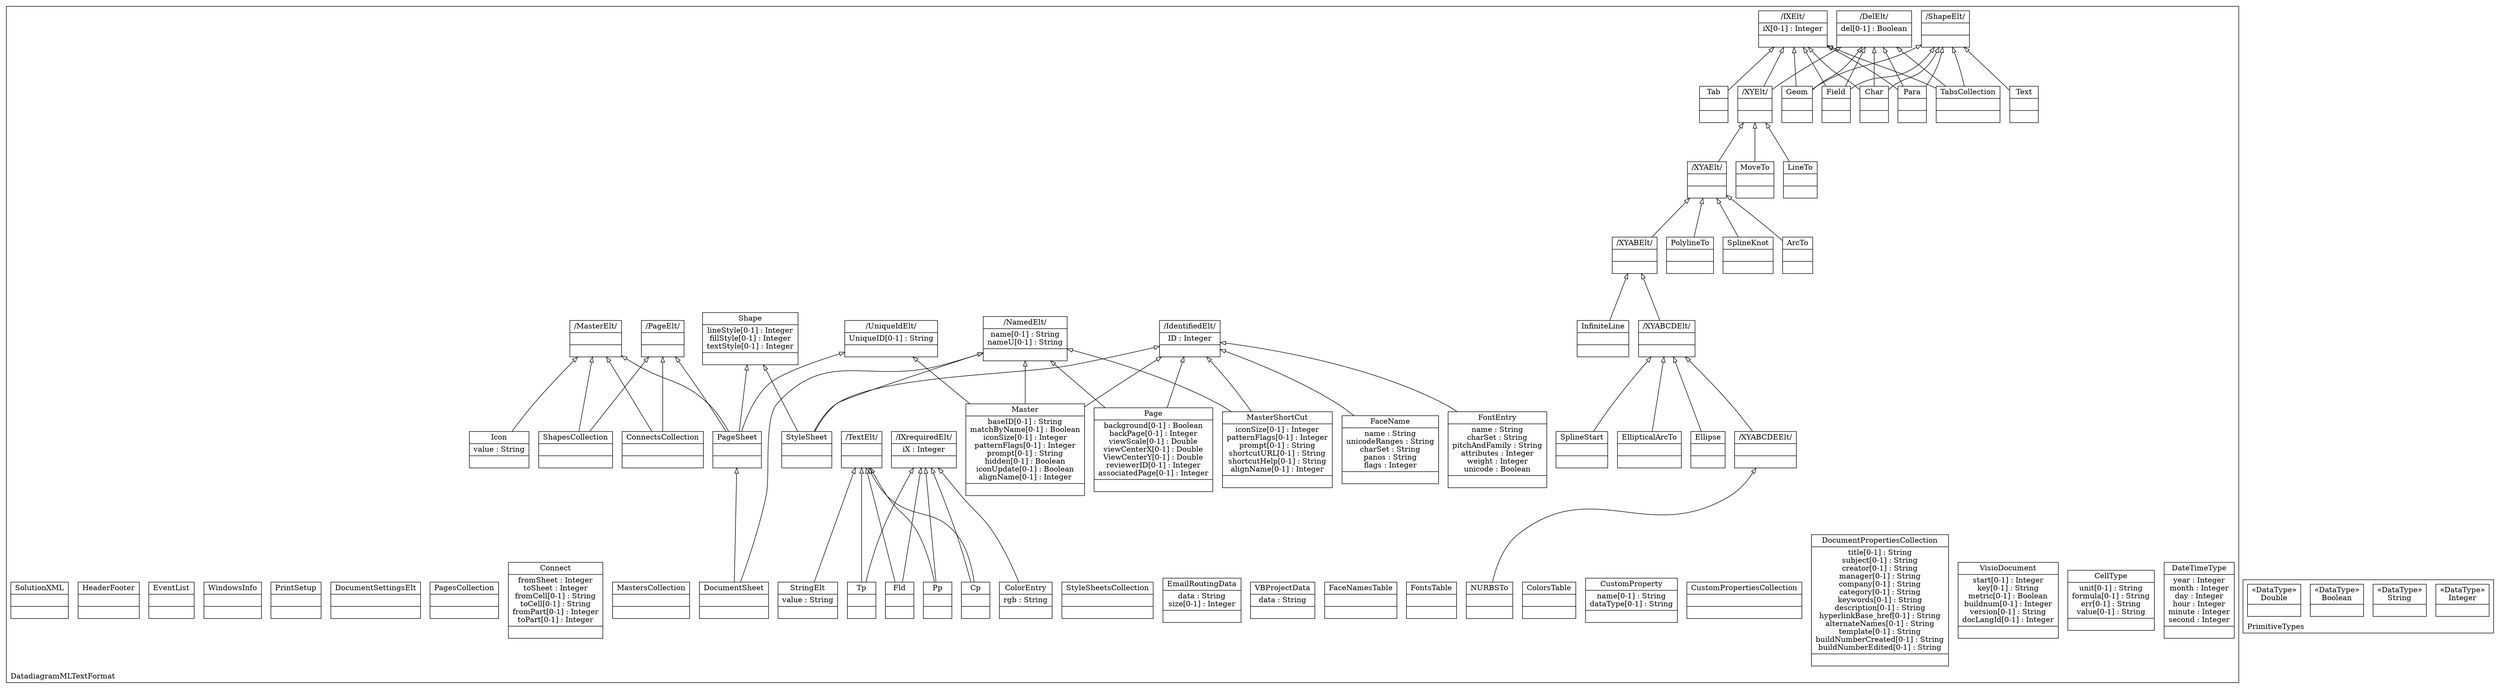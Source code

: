 digraph "KM3 Model in DOT" {
graph[rankdir=BT,labeljust=l,labelloc=t,nodeSep=0.75,compound=true];
 subgraph "cluster_DatadiagramMLTextFormat"{
labelloc=t
color=black
label=DatadiagramMLTextFormat
 node[shape=record];
DateTimeType[label="{DateTimeType|year : Integer\nmonth : Integer\nday : Integer\nhour : Integer\nminute : Integer\nsecond : Integer| }"]
;
 node[shape=record];
CellType[label="{CellType|unit[0-1] : String\nformula[0-1] : String\nerr[0-1] : String\nvalue[0-1] : String| }"]
;
 node[shape=record];
VisioDocument[label="{VisioDocument|start[0-1] : Integer\nkey[0-1] : String\nmetric[0-1] : Boolean\nbuildnum[0-1] : Integer\nversion[0-1] : String\ndocLangId[0-1] : Integer| }"]
;
 node[shape=record];
DocumentPropertiesCollection[label="{DocumentPropertiesCollection|title[0-1] : String\nsubject[0-1] : String\ncreator[0-1] : String\nmanager[0-1] : String\ncompany[0-1] : String\ncategory[0-1] : String\nkeywords[0-1] : String\ndescription[0-1] : String\nhyperlinkBase_href[0-1] : String\nalternateNames[0-1] : String\ntemplate[0-1] : String\nbuildNumberCreated[0-1] : String\nbuildNumberEdited[0-1] : String| }"]
;
 node[shape=record];
CustomPropertiesCollection[label="{CustomPropertiesCollection| | }"]
;
 node[shape=record];
CustomProperty[label="{CustomProperty|name[0-1] : String\ndataType[0-1] : String| }"]
;
 node[shape=record];
ColorsTable[label="{ColorsTable| | }"]
;
 node[shape=record];
ColorEntry[label="{ColorEntry|rgb : String| }"]
 ColorEntry->IXrequiredElt[arrowhead=onormal,group=IXrequiredElt,minlen=2,constraint=true,]
;
 node[shape=record];
FontsTable[label="{FontsTable| | }"]
;
 node[shape=record];
FontEntry[label="{FontEntry|name : String\ncharSet : String\npitchAndFamily : String\nattributes : Integer\nweight : Integer\nunicode : Boolean| }"]
 FontEntry->IdentifiedElt[arrowhead=onormal,group=IdentifiedElt,minlen=2,constraint=true,]
;
 node[shape=record];
FaceNamesTable[label="{FaceNamesTable| | }"]
;
 node[shape=record];
FaceName[label="{FaceName|name : String\nunicodeRanges : String\ncharSet : String\npanos : String\nflags : Integer| }"]
 FaceName->IdentifiedElt[arrowhead=onormal,group=IdentifiedElt,minlen=2,constraint=true,]
;
 node[shape=record];
VBProjectData[label="{VBProjectData|data : String| }"]
;
 node[shape=record];
EmailRoutingData[label="{EmailRoutingData|data : String\nsize[0-1] : Integer| }"]
;
 node[shape=record];
StyleSheetsCollection[label="{StyleSheetsCollection| | }"]
;
 node[shape=record];
StyleSheet[label="{StyleSheet| | }"]
 StyleSheet->Shape[arrowhead=onormal,group=Shape,minlen=2,constraint=true,]
 StyleSheet->IdentifiedElt[arrowhead=onormal,group=IdentifiedElt,minlen=2,constraint=true,]
 StyleSheet->NamedElt[arrowhead=onormal,group=NamedElt,minlen=2,constraint=true,]
;
 node[shape=record];
DocumentSheet[label="{DocumentSheet| | }"]
 DocumentSheet->PageSheet[arrowhead=onormal,group=PageSheet,minlen=2,constraint=true,]
 DocumentSheet->NamedElt[arrowhead=onormal,group=NamedElt,minlen=2,constraint=true,]
;
 node[shape=record];
PageSheet[label="{PageSheet| | }"]
 PageSheet->Shape[arrowhead=onormal,group=Shape,minlen=2,constraint=true,]
 PageSheet->UniqueIdElt[arrowhead=onormal,group=UniqueIdElt,minlen=2,constraint=true,]
 PageSheet->MasterElt[arrowhead=onormal,group=MasterElt,minlen=2,constraint=true,]
 PageSheet->PageElt[arrowhead=onormal,group=PageElt,minlen=2,constraint=true,]
;
 node[shape=record];
NamedElt[label="{/NamedElt/|name[0-1] : String\nnameU[0-1] : String| }"]
;
 node[shape=record];
IdentifiedElt[label="{/IdentifiedElt/|ID : Integer| }"]
;
 node[shape=record];
UniqueIdElt[label="{/UniqueIdElt/|UniqueID[0-1] : String| }"]
;
 node[shape=record];
Shape[label="{Shape|lineStyle[0-1] : Integer\nfillStyle[0-1] : Integer\ntextStyle[0-1] : Integer| }"]
;
 node[shape=record];
ShapeElt[label="{/ShapeElt/| | }"]
;
 node[shape=record];
IXElt[label="{/IXElt/|iX[0-1] : Integer| }"]
;
 node[shape=record];
DelElt[label="{/DelElt/|del[0-1] : Boolean| }"]
;
 node[shape=record];
Geom[label="{Geom| | }"]
 Geom->ShapeElt[arrowhead=onormal,group=ShapeElt,minlen=2,constraint=true,]
 Geom->IXElt[arrowhead=onormal,group=IXElt,minlen=2,constraint=true,]
 Geom->DelElt[arrowhead=onormal,group=DelElt,minlen=2,constraint=true,]
;
 node[shape=record];
XYElt[label="{/XYElt/| | }"]
 XYElt->IXElt[arrowhead=onormal,group=IXElt,minlen=2,constraint=true,]
 XYElt->DelElt[arrowhead=onormal,group=DelElt,minlen=2,constraint=true,]
;
 node[shape=record];
LineTo[label="{LineTo| | }"]
 LineTo->XYElt[arrowhead=onormal,group=XYElt,minlen=2,constraint=true,]
;
 node[shape=record];
MoveTo[label="{MoveTo| | }"]
 MoveTo->XYElt[arrowhead=onormal,group=XYElt,minlen=2,constraint=true,]
;
 node[shape=record];
XYAElt[label="{/XYAElt/| | }"]
 XYAElt->XYElt[arrowhead=onormal,group=XYElt,minlen=2,constraint=true,]
;
 node[shape=record];
ArcTo[label="{ArcTo| | }"]
 ArcTo->XYAElt[arrowhead=onormal,group=XYAElt,minlen=2,constraint=true,]
;
 node[shape=record];
SplineKnot[label="{SplineKnot| | }"]
 SplineKnot->XYAElt[arrowhead=onormal,group=XYAElt,minlen=2,constraint=true,]
;
 node[shape=record];
PolylineTo[label="{PolylineTo| | }"]
 PolylineTo->XYAElt[arrowhead=onormal,group=XYAElt,minlen=2,constraint=true,]
;
 node[shape=record];
XYABElt[label="{/XYABElt/| | }"]
 XYABElt->XYAElt[arrowhead=onormal,group=XYAElt,minlen=2,constraint=true,]
;
 node[shape=record];
InfiniteLine[label="{InfiniteLine| | }"]
 InfiniteLine->XYABElt[arrowhead=onormal,group=XYABElt,minlen=2,constraint=true,]
;
 node[shape=record];
XYABCDElt[label="{/XYABCDElt/| | }"]
 XYABCDElt->XYABElt[arrowhead=onormal,group=XYABElt,minlen=2,constraint=true,]
;
 node[shape=record];
Ellipse[label="{Ellipse| | }"]
 Ellipse->XYABCDElt[arrowhead=onormal,group=XYABCDElt,minlen=2,constraint=true,]
;
 node[shape=record];
EllipticalArcTo[label="{EllipticalArcTo| | }"]
 EllipticalArcTo->XYABCDElt[arrowhead=onormal,group=XYABCDElt,minlen=2,constraint=true,]
;
 node[shape=record];
SplineStart[label="{SplineStart| | }"]
 SplineStart->XYABCDElt[arrowhead=onormal,group=XYABCDElt,minlen=2,constraint=true,]
;
 node[shape=record];
XYABCDEElt[label="{/XYABCDEElt/| | }"]
 XYABCDEElt->XYABCDElt[arrowhead=onormal,group=XYABCDElt,minlen=2,constraint=true,]
;
 node[shape=record];
NURBSTo[label="{NURBSTo| | }"]
 NURBSTo->XYABCDEElt[arrowhead=onormal,group=XYABCDEElt,minlen=2,constraint=true,]
;
 node[shape=record];
Text[label="{Text| | }"]
 Text->ShapeElt[arrowhead=onormal,group=ShapeElt,minlen=2,constraint=true,]
;
 node[shape=record];
TextElt[label="{/TextElt/| | }"]
;
 node[shape=record];
IXrequiredElt[label="{/IXrequiredElt/|iX : Integer| }"]
;
 node[shape=record];
Cp[label="{Cp| | }"]
 Cp->IXrequiredElt[arrowhead=onormal,group=IXrequiredElt,minlen=2,constraint=true,]
 Cp->TextElt[arrowhead=onormal,group=TextElt,minlen=2,constraint=true,]
;
 node[shape=record];
Pp[label="{Pp| | }"]
 Pp->IXrequiredElt[arrowhead=onormal,group=IXrequiredElt,minlen=2,constraint=true,]
 Pp->TextElt[arrowhead=onormal,group=TextElt,minlen=2,constraint=true,]
;
 node[shape=record];
Tp[label="{Tp| | }"]
 Tp->IXrequiredElt[arrowhead=onormal,group=IXrequiredElt,minlen=2,constraint=true,]
 Tp->TextElt[arrowhead=onormal,group=TextElt,minlen=2,constraint=true,]
;
 node[shape=record];
Fld[label="{Fld| | }"]
 Fld->IXrequiredElt[arrowhead=onormal,group=IXrequiredElt,minlen=2,constraint=true,]
 Fld->TextElt[arrowhead=onormal,group=TextElt,minlen=2,constraint=true,]
;
 node[shape=record];
StringElt[label="{StringElt|value : String| }"]
 StringElt->TextElt[arrowhead=onormal,group=TextElt,minlen=2,constraint=true,]
;
 node[shape=record];
Char[label="{Char| | }"]
 Char->ShapeElt[arrowhead=onormal,group=ShapeElt,minlen=2,constraint=true,]
 Char->IXElt[arrowhead=onormal,group=IXElt,minlen=2,constraint=true,]
 Char->DelElt[arrowhead=onormal,group=DelElt,minlen=2,constraint=true,]
;
 node[shape=record];
Para[label="{Para| | }"]
 Para->ShapeElt[arrowhead=onormal,group=ShapeElt,minlen=2,constraint=true,]
 Para->IXElt[arrowhead=onormal,group=IXElt,minlen=2,constraint=true,]
 Para->DelElt[arrowhead=onormal,group=DelElt,minlen=2,constraint=true,]
;
 node[shape=record];
TabsCollection[label="{TabsCollection| | }"]
 TabsCollection->ShapeElt[arrowhead=onormal,group=ShapeElt,minlen=2,constraint=true,]
 TabsCollection->IXElt[arrowhead=onormal,group=IXElt,minlen=2,constraint=true,]
 TabsCollection->DelElt[arrowhead=onormal,group=DelElt,minlen=2,constraint=true,]
;
 node[shape=record];
Tab[label="{Tab| | }"]
 Tab->IXElt[arrowhead=onormal,group=IXElt,minlen=2,constraint=true,]
;
 node[shape=record];
Field[label="{Field| | }"]
 Field->ShapeElt[arrowhead=onormal,group=ShapeElt,minlen=2,constraint=true,]
 Field->IXElt[arrowhead=onormal,group=IXElt,minlen=2,constraint=true,]
 Field->DelElt[arrowhead=onormal,group=DelElt,minlen=2,constraint=true,]
;
 node[shape=record];
MastersCollection[label="{MastersCollection| | }"]
;
 node[shape=record];
MasterShortCut[label="{MasterShortCut|iconSize[0-1] : Integer\npatternFlags[0-1] : Integer\nprompt[0-1] : String\nshortcutURL[0-1] : String\nshortcutHelp[0-1] : String\nalignName[0-1] : Integer| }"]
 MasterShortCut->IdentifiedElt[arrowhead=onormal,group=IdentifiedElt,minlen=2,constraint=true,]
 MasterShortCut->NamedElt[arrowhead=onormal,group=NamedElt,minlen=2,constraint=true,]
;
 node[shape=record];
Icon[label="{Icon|value : String| }"]
 Icon->MasterElt[arrowhead=onormal,group=MasterElt,minlen=2,constraint=true,]
;
 node[shape=record];
Master[label="{Master|baseID[0-1] : String\nmatchByName[0-1] : Boolean\niconSize[0-1] : Integer\npatternFlags[0-1] : Integer\nprompt[0-1] : String\nhidden[0-1] : Boolean\niconUpdate[0-1] : Boolean\nalignName[0-1] : Integer| }"]
 Master->IdentifiedElt[arrowhead=onormal,group=IdentifiedElt,minlen=2,constraint=true,]
 Master->UniqueIdElt[arrowhead=onormal,group=UniqueIdElt,minlen=2,constraint=true,]
 Master->NamedElt[arrowhead=onormal,group=NamedElt,minlen=2,constraint=true,]
;
 node[shape=record];
ShapesCollection[label="{ShapesCollection| | }"]
 ShapesCollection->MasterElt[arrowhead=onormal,group=MasterElt,minlen=2,constraint=true,]
 ShapesCollection->PageElt[arrowhead=onormal,group=PageElt,minlen=2,constraint=true,]
;
 node[shape=record];
ConnectsCollection[label="{ConnectsCollection| | }"]
 ConnectsCollection->MasterElt[arrowhead=onormal,group=MasterElt,minlen=2,constraint=true,]
 ConnectsCollection->PageElt[arrowhead=onormal,group=PageElt,minlen=2,constraint=true,]
;
 node[shape=record];
Connect[label="{Connect|fromSheet : Integer\ntoSheet : Integer\nfromCell[0-1] : String\ntoCell[0-1] : String\nfromPart[0-1] : Integer\ntoPart[0-1] : Integer| }"]
;
 node[shape=record];
MasterElt[label="{/MasterElt/| | }"]
;
 node[shape=record];
PagesCollection[label="{PagesCollection| | }"]
;
 node[shape=record];
Page[label="{Page|background[0-1] : Boolean\nbackPage[0-1] : Integer\nviewScale[0-1] : Double\nviewCenterX[0-1] : Double\nViewCenterY[0-1] : Double\nreviewerID[0-1] : Integer\nassociatedPage[0-1] : Integer| }"]
 Page->IdentifiedElt[arrowhead=onormal,group=IdentifiedElt,minlen=2,constraint=true,]
 Page->NamedElt[arrowhead=onormal,group=NamedElt,minlen=2,constraint=true,]
;
 node[shape=record];
PageElt[label="{/PageElt/| | }"]
;
 node[shape=record];
DocumentSettingsElt[label="{DocumentSettingsElt| | }"]
;
 node[shape=record];
PrintSetup[label="{PrintSetup| | }"]
;
 node[shape=record];
WindowsInfo[label="{WindowsInfo| | }"]
;
 node[shape=record];
EventList[label="{EventList| | }"]
;
 node[shape=record];
HeaderFooter[label="{HeaderFooter| | }"]
;
 node[shape=record];
SolutionXML[label="{SolutionXML| | }"]
;

} subgraph "cluster_PrimitiveTypes"{
labelloc=t
color=black
label=PrimitiveTypes
 node[shape=record];
Integer[label="{&#171;DataType&#187;\nInteger|}"]
;
 node[shape=record];
String[label="{&#171;DataType&#187;\nString|}"]
;
 node[shape=record];
Boolean[label="{&#171;DataType&#187;\nBoolean|}"]
;
 node[shape=record];
Double[label="{&#171;DataType&#187;\nDouble|}"]
;

}
}